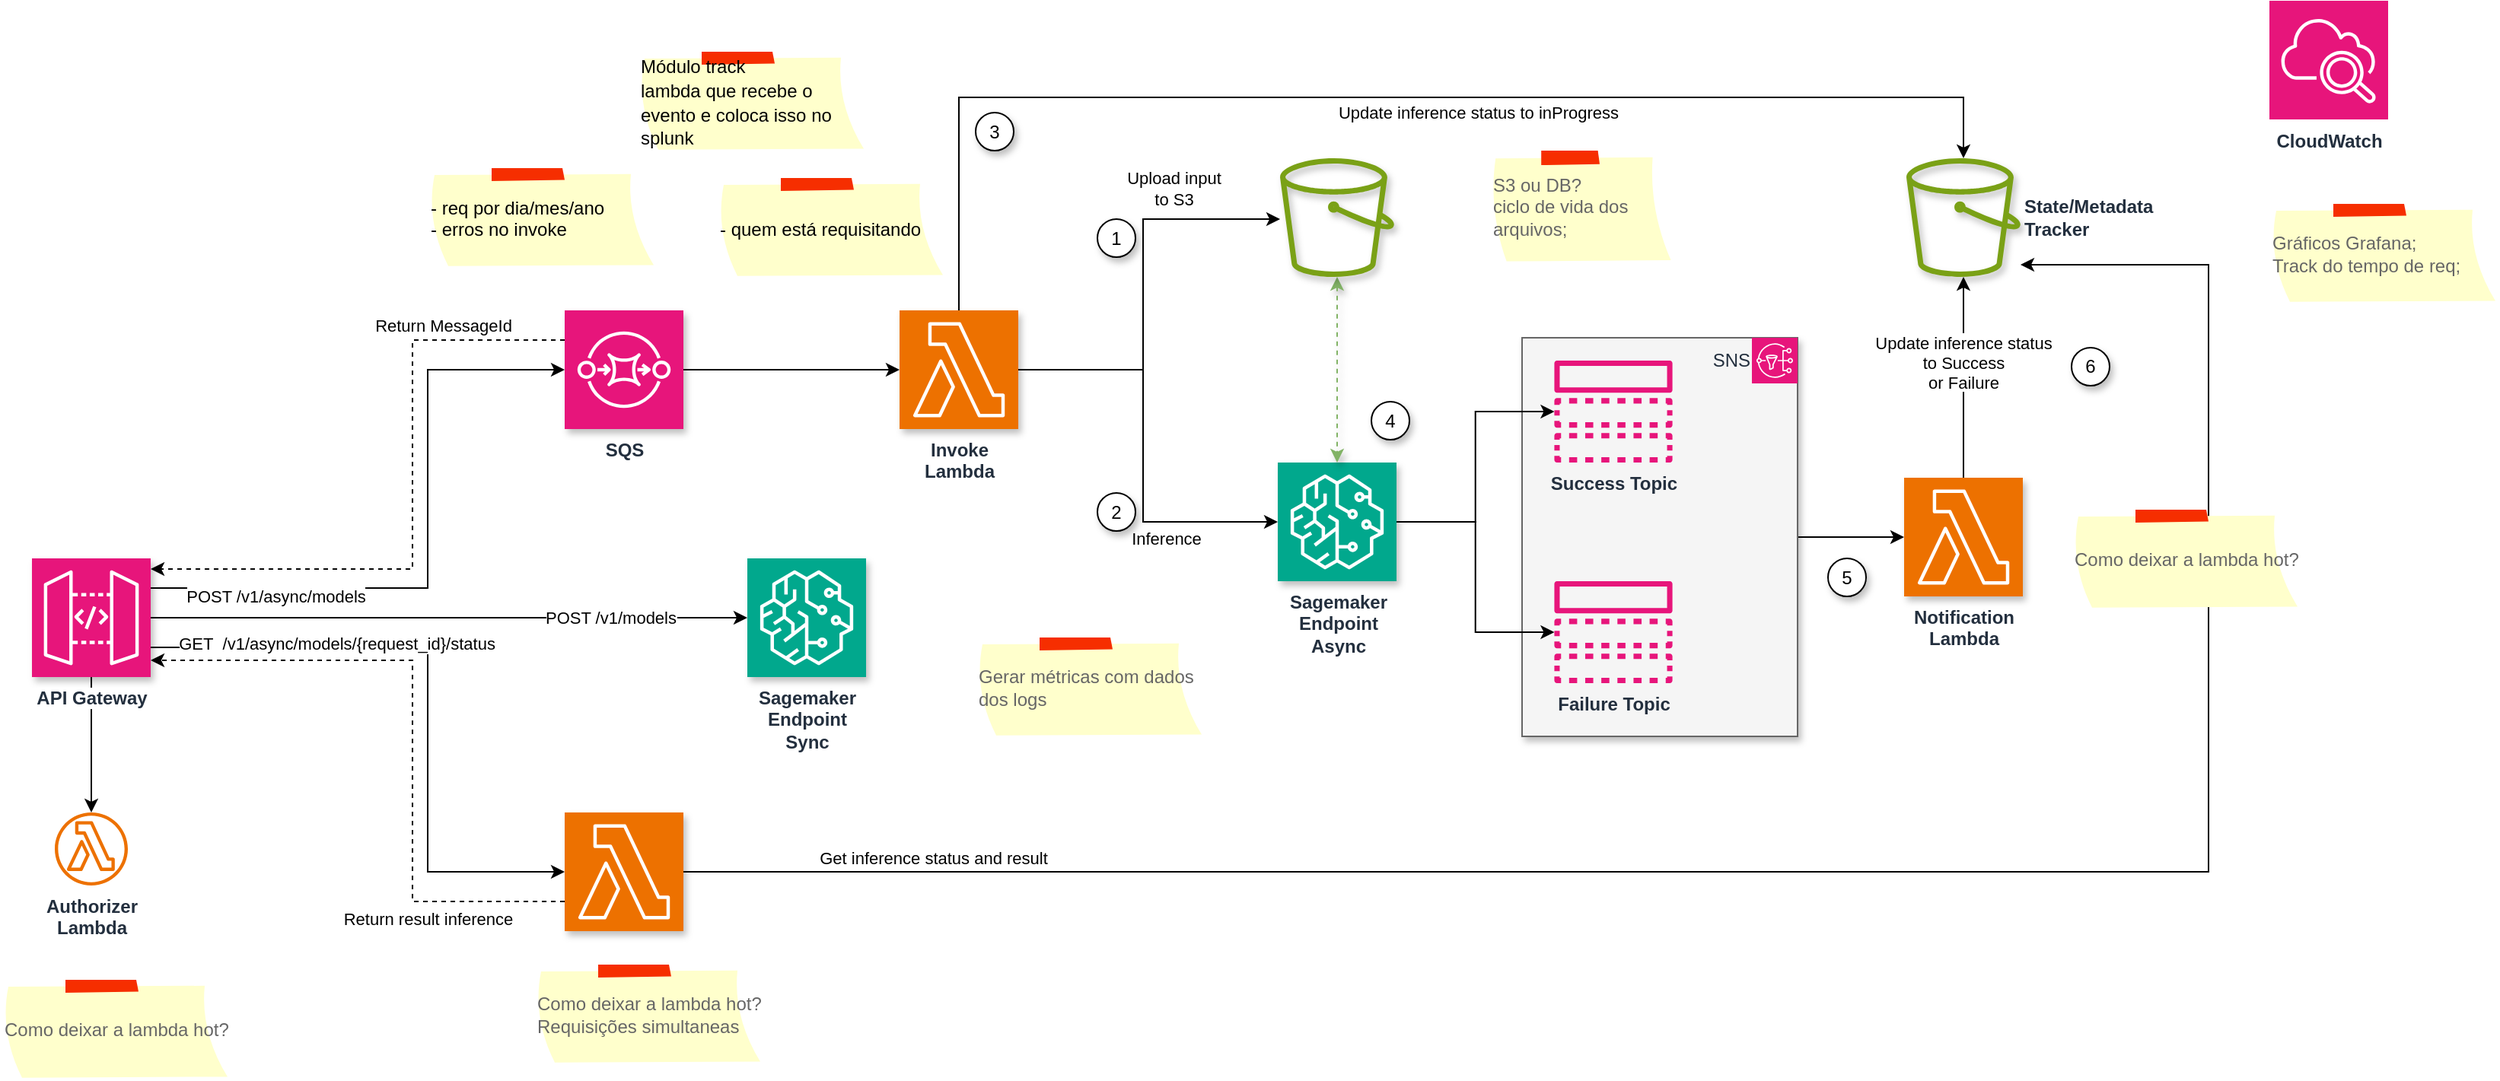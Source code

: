 <mxfile version="24.7.8">
  <diagram name="Page-1" id="ftTIlkondoRch5_XnVgU">
    <mxGraphModel dx="2390" dy="1230" grid="1" gridSize="10" guides="1" tooltips="1" connect="1" arrows="1" fold="1" page="1" pageScale="1" pageWidth="850" pageHeight="1100" math="0" shadow="0">
      <root>
        <mxCell id="0" />
        <mxCell id="1" parent="0" />
        <mxCell id="pWmndxZ335iQ5iDr9n0N-44" style="edgeStyle=orthogonalEdgeStyle;rounded=0;orthogonalLoop=1;jettySize=auto;html=1;" edge="1" parent="1" source="pWmndxZ335iQ5iDr9n0N-37" target="pWmndxZ335iQ5iDr9n0N-43">
          <mxGeometry relative="1" as="geometry" />
        </mxCell>
        <mxCell id="pWmndxZ335iQ5iDr9n0N-37" value="" style="rounded=0;whiteSpace=wrap;html=1;fillColor=#f5f5f5;fontColor=#333333;strokeColor=#666666;shadow=1;" vertex="1" parent="1">
          <mxGeometry x="1009" y="238" width="181" height="262" as="geometry" />
        </mxCell>
        <mxCell id="pWmndxZ335iQ5iDr9n0N-97" style="edgeStyle=orthogonalEdgeStyle;rounded=0;orthogonalLoop=1;jettySize=auto;html=1;" edge="1" parent="1" source="pWmndxZ335iQ5iDr9n0N-1" target="pWmndxZ335iQ5iDr9n0N-96">
          <mxGeometry relative="1" as="geometry" />
        </mxCell>
        <mxCell id="pWmndxZ335iQ5iDr9n0N-98" value="POST /v1/models" style="edgeLabel;html=1;align=center;verticalAlign=middle;resizable=0;points=[];" vertex="1" connectable="0" parent="pWmndxZ335iQ5iDr9n0N-97">
          <mxGeometry x="-0.143" y="-1" relative="1" as="geometry">
            <mxPoint x="134" y="-1" as="offset" />
          </mxGeometry>
        </mxCell>
        <mxCell id="pWmndxZ335iQ5iDr9n0N-143" style="edgeStyle=orthogonalEdgeStyle;rounded=0;orthogonalLoop=1;jettySize=auto;html=1;jumpStyle=none;" edge="1" parent="1" source="pWmndxZ335iQ5iDr9n0N-1" target="pWmndxZ335iQ5iDr9n0N-138">
          <mxGeometry relative="1" as="geometry" />
        </mxCell>
        <mxCell id="pWmndxZ335iQ5iDr9n0N-1" value="&lt;b&gt;API Gateway&lt;/b&gt;" style="sketch=0;outlineConnect=0;fontColor=#232F3E;gradientColor=none;fillColor=#E7157B;strokeColor=#ffffff;dashed=0;verticalLabelPosition=bottom;verticalAlign=top;align=center;html=1;fontSize=12;fontStyle=0;aspect=fixed;pointerEvents=1;shape=mxgraph.aws4.resourceIcon;points=[[0,0,0],[0.25,0,0],[0.5,0,0],[0.75,0,0],[1,0,0],[0,1,0],[0.25,1,0],[0.5,1,0],[0.75,1,0],[1,1,0],[0,0.25,0],[0,0.5,0],[0,0.75,0],[1,0.25,0],[1,0.5,0],[1,0.75,0]];resIcon=mxgraph.aws4.api_gateway;shadow=1;labelBackgroundColor=default;" vertex="1" parent="1">
          <mxGeometry x="30" y="383" width="78" height="78" as="geometry" />
        </mxCell>
        <mxCell id="pWmndxZ335iQ5iDr9n0N-30" style="edgeStyle=orthogonalEdgeStyle;rounded=0;orthogonalLoop=1;jettySize=auto;html=1;" edge="1" parent="1" source="pWmndxZ335iQ5iDr9n0N-4" target="pWmndxZ335iQ5iDr9n0N-6">
          <mxGeometry relative="1" as="geometry" />
        </mxCell>
        <mxCell id="pWmndxZ335iQ5iDr9n0N-4" value="&lt;b&gt;SQS&lt;/b&gt;" style="sketch=0;points=[[0,0,0],[0.25,0,0],[0.5,0,0],[0.75,0,0],[1,0,0],[0,1,0],[0.25,1,0],[0.5,1,0],[0.75,1,0],[1,1,0],[0,0.25,0],[0,0.5,0],[0,0.75,0],[1,0.25,0],[1,0.5,0],[1,0.75,0]];outlineConnect=0;fontColor=#232F3E;fillColor=#E7157B;strokeColor=#ffffff;dashed=0;verticalLabelPosition=bottom;verticalAlign=top;align=center;html=1;fontSize=12;fontStyle=0;aspect=fixed;shape=mxgraph.aws4.resourceIcon;resIcon=mxgraph.aws4.sqs;shadow=1;" vertex="1" parent="1">
          <mxGeometry x="380" y="220" width="78" height="78" as="geometry" />
        </mxCell>
        <mxCell id="pWmndxZ335iQ5iDr9n0N-33" style="edgeStyle=orthogonalEdgeStyle;rounded=0;orthogonalLoop=1;jettySize=auto;html=1;" edge="1" parent="1" source="pWmndxZ335iQ5iDr9n0N-6" target="pWmndxZ335iQ5iDr9n0N-31">
          <mxGeometry relative="1" as="geometry">
            <Array as="points">
              <mxPoint x="760" y="259" />
              <mxPoint x="760" y="160" />
            </Array>
          </mxGeometry>
        </mxCell>
        <mxCell id="pWmndxZ335iQ5iDr9n0N-35" value="Upload input&lt;div&gt;to S3&lt;/div&gt;" style="edgeLabel;html=1;align=center;verticalAlign=middle;resizable=0;points=[];" vertex="1" connectable="0" parent="pWmndxZ335iQ5iDr9n0N-33">
          <mxGeometry x="0.482" y="1" relative="1" as="geometry">
            <mxPoint y="-19" as="offset" />
          </mxGeometry>
        </mxCell>
        <mxCell id="pWmndxZ335iQ5iDr9n0N-52" style="edgeStyle=orthogonalEdgeStyle;rounded=0;orthogonalLoop=1;jettySize=auto;html=1;" edge="1" parent="1" source="pWmndxZ335iQ5iDr9n0N-6" target="pWmndxZ335iQ5iDr9n0N-50">
          <mxGeometry relative="1" as="geometry">
            <Array as="points">
              <mxPoint x="639" y="80" />
              <mxPoint x="1299" y="80" />
            </Array>
          </mxGeometry>
        </mxCell>
        <mxCell id="pWmndxZ335iQ5iDr9n0N-53" value="Update inference status to inProgress" style="edgeLabel;html=1;align=center;verticalAlign=middle;resizable=0;points=[];labelBorderColor=none;labelBackgroundColor=#ffffff;textShadow=0;" vertex="1" connectable="0" parent="pWmndxZ335iQ5iDr9n0N-52">
          <mxGeometry x="-0.034" y="2" relative="1" as="geometry">
            <mxPoint x="75" y="12" as="offset" />
          </mxGeometry>
        </mxCell>
        <mxCell id="pWmndxZ335iQ5iDr9n0N-6" value="&lt;b&gt;Invoke&lt;br&gt;Lambda&lt;/b&gt;" style="sketch=0;points=[[0,0,0],[0.25,0,0],[0.5,0,0],[0.75,0,0],[1,0,0],[0,1,0],[0.25,1,0],[0.5,1,0],[0.75,1,0],[1,1,0],[0,0.25,0],[0,0.5,0],[0,0.75,0],[1,0.25,0],[1,0.5,0],[1,0.75,0]];outlineConnect=0;fontColor=#232F3E;fillColor=#ED7100;strokeColor=#ffffff;dashed=0;verticalLabelPosition=bottom;verticalAlign=top;align=center;html=1;fontSize=12;fontStyle=0;aspect=fixed;shape=mxgraph.aws4.resourceIcon;resIcon=mxgraph.aws4.lambda;shadow=1;" vertex="1" parent="1">
          <mxGeometry x="600" y="220" width="78" height="78" as="geometry" />
        </mxCell>
        <mxCell id="pWmndxZ335iQ5iDr9n0N-40" style="edgeStyle=orthogonalEdgeStyle;rounded=0;orthogonalLoop=1;jettySize=auto;html=1;" edge="1" parent="1" source="pWmndxZ335iQ5iDr9n0N-13" target="pWmndxZ335iQ5iDr9n0N-38">
          <mxGeometry relative="1" as="geometry" />
        </mxCell>
        <mxCell id="pWmndxZ335iQ5iDr9n0N-41" style="edgeStyle=orthogonalEdgeStyle;rounded=0;orthogonalLoop=1;jettySize=auto;html=1;" edge="1" parent="1" source="pWmndxZ335iQ5iDr9n0N-13" target="pWmndxZ335iQ5iDr9n0N-39">
          <mxGeometry relative="1" as="geometry" />
        </mxCell>
        <mxCell id="pWmndxZ335iQ5iDr9n0N-13" value="&lt;b&gt;Sagemaker&lt;br&gt;Endpoint&lt;/b&gt;&lt;div&gt;&lt;b&gt;Async&lt;/b&gt;&lt;/div&gt;" style="sketch=0;points=[[0,0,0],[0.25,0,0],[0.5,0,0],[0.75,0,0],[1,0,0],[0,1,0],[0.25,1,0],[0.5,1,0],[0.75,1,0],[1,1,0],[0,0.25,0],[0,0.5,0],[0,0.75,0],[1,0.25,0],[1,0.5,0],[1,0.75,0]];outlineConnect=0;fontColor=#232F3E;fillColor=#01A88D;strokeColor=#ffffff;dashed=0;verticalLabelPosition=bottom;verticalAlign=top;align=center;html=1;fontSize=12;fontStyle=0;aspect=fixed;shape=mxgraph.aws4.resourceIcon;resIcon=mxgraph.aws4.sagemaker;shadow=1;" vertex="1" parent="1">
          <mxGeometry x="848.5" y="320" width="78" height="78" as="geometry" />
        </mxCell>
        <mxCell id="pWmndxZ335iQ5iDr9n0N-32" style="edgeStyle=orthogonalEdgeStyle;rounded=0;orthogonalLoop=1;jettySize=auto;html=1;startArrow=classic;startFill=1;dashed=1;fillColor=#d5e8d4;strokeColor=#82b366;shadow=1;" edge="1" parent="1" source="pWmndxZ335iQ5iDr9n0N-31" target="pWmndxZ335iQ5iDr9n0N-13">
          <mxGeometry relative="1" as="geometry" />
        </mxCell>
        <mxCell id="pWmndxZ335iQ5iDr9n0N-31" value="" style="sketch=0;outlineConnect=0;fontColor=#232F3E;gradientColor=none;fillColor=#7AA116;strokeColor=none;dashed=0;verticalLabelPosition=bottom;verticalAlign=top;align=center;html=1;fontSize=12;fontStyle=0;aspect=fixed;pointerEvents=1;shape=mxgraph.aws4.bucket;shadow=1;" vertex="1" parent="1">
          <mxGeometry x="850" y="120" width="75" height="78" as="geometry" />
        </mxCell>
        <mxCell id="pWmndxZ335iQ5iDr9n0N-34" style="edgeStyle=orthogonalEdgeStyle;rounded=0;orthogonalLoop=1;jettySize=auto;html=1;entryX=0;entryY=0.5;entryDx=0;entryDy=0;entryPerimeter=0;" edge="1" parent="1" source="pWmndxZ335iQ5iDr9n0N-6" target="pWmndxZ335iQ5iDr9n0N-13">
          <mxGeometry relative="1" as="geometry">
            <Array as="points">
              <mxPoint x="760" y="259" />
              <mxPoint x="760" y="359" />
            </Array>
          </mxGeometry>
        </mxCell>
        <mxCell id="pWmndxZ335iQ5iDr9n0N-36" value="Inference" style="edgeLabel;html=1;align=center;verticalAlign=middle;resizable=0;points=[];" vertex="1" connectable="0" parent="pWmndxZ335iQ5iDr9n0N-34">
          <mxGeometry x="0.454" relative="1" as="geometry">
            <mxPoint y="11" as="offset" />
          </mxGeometry>
        </mxCell>
        <mxCell id="pWmndxZ335iQ5iDr9n0N-38" value="&lt;b&gt;Success Topic&lt;/b&gt;" style="sketch=0;outlineConnect=0;fontColor=#232F3E;gradientColor=none;fillColor=#E7157B;strokeColor=none;dashed=0;verticalLabelPosition=bottom;verticalAlign=top;align=center;html=1;fontSize=12;fontStyle=0;aspect=fixed;pointerEvents=1;shape=mxgraph.aws4.topic;" vertex="1" parent="1">
          <mxGeometry x="1030" y="253" width="78" height="67" as="geometry" />
        </mxCell>
        <mxCell id="pWmndxZ335iQ5iDr9n0N-39" value="&lt;b&gt;Failure Topic&lt;/b&gt;" style="sketch=0;outlineConnect=0;fontColor=#232F3E;gradientColor=none;fillColor=#E7157B;strokeColor=none;dashed=0;verticalLabelPosition=bottom;verticalAlign=top;align=center;html=1;fontSize=12;fontStyle=0;aspect=fixed;pointerEvents=1;shape=mxgraph.aws4.topic;" vertex="1" parent="1">
          <mxGeometry x="1030" y="398" width="78" height="67" as="geometry" />
        </mxCell>
        <mxCell id="pWmndxZ335iQ5iDr9n0N-42" value="SNS" style="sketch=0;outlineConnect=0;fontColor=#232F3E;fillColor=#E7157B;strokeColor=#ffffff;dashed=0;verticalLabelPosition=middle;verticalAlign=middle;align=right;html=1;fontSize=12;fontStyle=0;aspect=fixed;shape=mxgraph.aws4.resourceIcon;resIcon=mxgraph.aws4.sns;points=[[0,0,0],[0.25,0,0],[0.5,0,0],[0.75,0,0],[1,0,0],[0,1,0],[0.25,1,0],[0.5,1,0],[0.75,1,0],[1,1,0],[0,0.25,0],[0,0.5,0],[0,0.75,0],[1,0.25,0],[1,0.5,0],[1,0.75,0]];labelPosition=left;" vertex="1" parent="1">
          <mxGeometry x="1160" y="238" width="30" height="30" as="geometry" />
        </mxCell>
        <mxCell id="pWmndxZ335iQ5iDr9n0N-60" style="edgeStyle=orthogonalEdgeStyle;rounded=0;orthogonalLoop=1;jettySize=auto;html=1;" edge="1" parent="1" source="pWmndxZ335iQ5iDr9n0N-43" target="pWmndxZ335iQ5iDr9n0N-50">
          <mxGeometry relative="1" as="geometry" />
        </mxCell>
        <mxCell id="pWmndxZ335iQ5iDr9n0N-61" value="Update inference status&#xa;to Success&#xa;or Failure" style="edgeLabel;align=center;verticalAlign=middle;resizable=0;points=[];" vertex="1" connectable="0" parent="pWmndxZ335iQ5iDr9n0N-60">
          <mxGeometry x="0.208" y="-1" relative="1" as="geometry">
            <mxPoint x="-1" y="3" as="offset" />
          </mxGeometry>
        </mxCell>
        <mxCell id="pWmndxZ335iQ5iDr9n0N-43" value="&lt;b&gt;Notification&lt;br&gt;Lambda&lt;/b&gt;" style="sketch=0;points=[[0,0,0],[0.25,0,0],[0.5,0,0],[0.75,0,0],[1,0,0],[0,1,0],[0.25,1,0],[0.5,1,0],[0.75,1,0],[1,1,0],[0,0.25,0],[0,0.5,0],[0,0.75,0],[1,0.25,0],[1,0.5,0],[1,0.75,0]];outlineConnect=0;fontColor=#232F3E;fillColor=#ED7100;strokeColor=#ffffff;dashed=0;verticalLabelPosition=bottom;verticalAlign=top;align=center;html=1;fontSize=12;fontStyle=0;aspect=fixed;shape=mxgraph.aws4.resourceIcon;resIcon=mxgraph.aws4.lambda;shadow=1;" vertex="1" parent="1">
          <mxGeometry x="1260" y="330" width="78" height="78" as="geometry" />
        </mxCell>
        <mxCell id="pWmndxZ335iQ5iDr9n0N-50" value="&lt;b&gt;State/Metadata&lt;br&gt;Tracker&lt;/b&gt;" style="sketch=0;outlineConnect=0;fontColor=#232F3E;gradientColor=none;fillColor=#7AA116;strokeColor=none;dashed=0;verticalLabelPosition=middle;verticalAlign=middle;align=left;html=1;fontSize=12;fontStyle=0;aspect=fixed;pointerEvents=1;shape=mxgraph.aws4.bucket;labelPosition=right;shadow=1;" vertex="1" parent="1">
          <mxGeometry x="1261.5" y="120" width="75" height="78" as="geometry" />
        </mxCell>
        <mxCell id="pWmndxZ335iQ5iDr9n0N-54" value="1" style="ellipse;whiteSpace=wrap;html=1;aspect=fixed;textShadow=0;shadow=1;" vertex="1" parent="1">
          <mxGeometry x="730" y="160" width="25" height="25" as="geometry" />
        </mxCell>
        <mxCell id="pWmndxZ335iQ5iDr9n0N-55" value="2" style="ellipse;whiteSpace=wrap;html=1;aspect=fixed;textShadow=0;shadow=1;" vertex="1" parent="1">
          <mxGeometry x="730" y="340" width="25" height="25" as="geometry" />
        </mxCell>
        <mxCell id="pWmndxZ335iQ5iDr9n0N-56" value="3" style="ellipse;whiteSpace=wrap;html=1;aspect=fixed;textShadow=0;shadow=1;" vertex="1" parent="1">
          <mxGeometry x="650" y="90" width="25" height="25" as="geometry" />
        </mxCell>
        <mxCell id="pWmndxZ335iQ5iDr9n0N-57" value="4" style="ellipse;whiteSpace=wrap;html=1;aspect=fixed;textShadow=0;shadow=1;" vertex="1" parent="1">
          <mxGeometry x="910" y="280" width="25" height="25" as="geometry" />
        </mxCell>
        <mxCell id="pWmndxZ335iQ5iDr9n0N-58" value="5" style="ellipse;whiteSpace=wrap;html=1;aspect=fixed;textShadow=0;shadow=1;" vertex="1" parent="1">
          <mxGeometry x="1210" y="383" width="25" height="25" as="geometry" />
        </mxCell>
        <mxCell id="pWmndxZ335iQ5iDr9n0N-59" value="6" style="ellipse;whiteSpace=wrap;html=1;aspect=fixed;textShadow=0;shadow=1;" vertex="1" parent="1">
          <mxGeometry x="1370" y="244.5" width="25" height="25" as="geometry" />
        </mxCell>
        <mxCell id="pWmndxZ335iQ5iDr9n0N-70" style="edgeStyle=orthogonalEdgeStyle;rounded=0;orthogonalLoop=1;jettySize=auto;html=1;" edge="1" parent="1" source="pWmndxZ335iQ5iDr9n0N-68" target="pWmndxZ335iQ5iDr9n0N-50">
          <mxGeometry relative="1" as="geometry">
            <Array as="points">
              <mxPoint x="1460" y="589" />
              <mxPoint x="1460" y="190" />
            </Array>
          </mxGeometry>
        </mxCell>
        <mxCell id="pWmndxZ335iQ5iDr9n0N-89" value="Get inference status and result" style="edgeLabel;html=1;align=center;verticalAlign=middle;resizable=0;points=[];" vertex="1" connectable="0" parent="pWmndxZ335iQ5iDr9n0N-70">
          <mxGeometry x="-0.823" y="-1" relative="1" as="geometry">
            <mxPoint x="29" y="-10" as="offset" />
          </mxGeometry>
        </mxCell>
        <mxCell id="pWmndxZ335iQ5iDr9n0N-68" value="" style="sketch=0;points=[[0,0,0],[0.25,0,0],[0.5,0,0],[0.75,0,0],[1,0,0],[0,1,0],[0.25,1,0],[0.5,1,0],[0.75,1,0],[1,1,0],[0,0.25,0],[0,0.5,0],[0,0.75,0],[1,0.25,0],[1,0.5,0],[1,0.75,0]];outlineConnect=0;fontColor=#232F3E;fillColor=#ED7100;strokeColor=#ffffff;dashed=0;verticalLabelPosition=bottom;verticalAlign=top;align=center;html=1;fontSize=12;fontStyle=0;aspect=fixed;shape=mxgraph.aws4.resourceIcon;resIcon=mxgraph.aws4.lambda;shadow=1;" vertex="1" parent="1">
          <mxGeometry x="380" y="550" width="78" height="78" as="geometry" />
        </mxCell>
        <mxCell id="pWmndxZ335iQ5iDr9n0N-73" style="edgeStyle=orthogonalEdgeStyle;rounded=0;orthogonalLoop=1;jettySize=auto;html=1;exitX=1;exitY=0.75;exitDx=0;exitDy=0;exitPerimeter=0;entryX=0;entryY=0.5;entryDx=0;entryDy=0;entryPerimeter=0;" edge="1" parent="1" source="pWmndxZ335iQ5iDr9n0N-1" target="pWmndxZ335iQ5iDr9n0N-68">
          <mxGeometry relative="1" as="geometry">
            <Array as="points">
              <mxPoint x="290" y="442" />
              <mxPoint x="290" y="589" />
            </Array>
          </mxGeometry>
        </mxCell>
        <mxCell id="pWmndxZ335iQ5iDr9n0N-80" value="GET&amp;nbsp; /v1/async/models/{request_id}/status" style="edgeLabel;html=1;align=center;verticalAlign=middle;resizable=0;points=[];" vertex="1" connectable="0" parent="pWmndxZ335iQ5iDr9n0N-73">
          <mxGeometry x="-0.82" relative="1" as="geometry">
            <mxPoint x="84" y="-3" as="offset" />
          </mxGeometry>
        </mxCell>
        <mxCell id="pWmndxZ335iQ5iDr9n0N-74" style="edgeStyle=orthogonalEdgeStyle;rounded=0;orthogonalLoop=1;jettySize=auto;html=1;exitX=0;exitY=0.75;exitDx=0;exitDy=0;exitPerimeter=0;dashed=1;" edge="1" parent="1" source="pWmndxZ335iQ5iDr9n0N-68" target="pWmndxZ335iQ5iDr9n0N-1">
          <mxGeometry relative="1" as="geometry">
            <Array as="points">
              <mxPoint x="280" y="609" />
              <mxPoint x="280" y="450" />
            </Array>
          </mxGeometry>
        </mxCell>
        <mxCell id="pWmndxZ335iQ5iDr9n0N-84" value="Return result inference" style="edgeLabel;html=1;align=center;verticalAlign=middle;resizable=0;points=[];" vertex="1" connectable="0" parent="pWmndxZ335iQ5iDr9n0N-74">
          <mxGeometry x="-0.306" y="2" relative="1" as="geometry">
            <mxPoint x="12" y="61" as="offset" />
          </mxGeometry>
        </mxCell>
        <mxCell id="pWmndxZ335iQ5iDr9n0N-77" style="edgeStyle=orthogonalEdgeStyle;rounded=0;orthogonalLoop=1;jettySize=auto;html=1;exitX=1;exitY=0.25;exitDx=0;exitDy=0;exitPerimeter=0;entryX=0;entryY=0.5;entryDx=0;entryDy=0;entryPerimeter=0;" edge="1" parent="1" source="pWmndxZ335iQ5iDr9n0N-1" target="pWmndxZ335iQ5iDr9n0N-4">
          <mxGeometry relative="1" as="geometry">
            <Array as="points">
              <mxPoint x="290" y="403" />
              <mxPoint x="290" y="259" />
            </Array>
          </mxGeometry>
        </mxCell>
        <mxCell id="pWmndxZ335iQ5iDr9n0N-79" value="POST /v1/async/models" style="edgeLabel;html=1;align=center;verticalAlign=middle;resizable=0;points=[];" vertex="1" connectable="0" parent="pWmndxZ335iQ5iDr9n0N-77">
          <mxGeometry x="-0.792" relative="1" as="geometry">
            <mxPoint x="39" y="5" as="offset" />
          </mxGeometry>
        </mxCell>
        <mxCell id="pWmndxZ335iQ5iDr9n0N-78" style="edgeStyle=orthogonalEdgeStyle;rounded=0;orthogonalLoop=1;jettySize=auto;html=1;exitX=0;exitY=0.25;exitDx=0;exitDy=0;exitPerimeter=0;dashed=1;" edge="1" parent="1" source="pWmndxZ335iQ5iDr9n0N-4" target="pWmndxZ335iQ5iDr9n0N-1">
          <mxGeometry relative="1" as="geometry">
            <Array as="points">
              <mxPoint x="280" y="240" />
              <mxPoint x="280" y="390" />
            </Array>
          </mxGeometry>
        </mxCell>
        <mxCell id="pWmndxZ335iQ5iDr9n0N-83" value="Return MessageId" style="edgeLabel;html=1;align=center;verticalAlign=middle;resizable=0;points=[];" vertex="1" connectable="0" parent="pWmndxZ335iQ5iDr9n0N-78">
          <mxGeometry x="0.777" relative="1" as="geometry">
            <mxPoint x="145" y="-160" as="offset" />
          </mxGeometry>
        </mxCell>
        <mxCell id="pWmndxZ335iQ5iDr9n0N-96" value="&lt;b&gt;Sagemaker&lt;br&gt;Endpoint&lt;/b&gt;&lt;div&gt;&lt;b&gt;Sync&lt;/b&gt;&lt;/div&gt;" style="sketch=0;points=[[0,0,0],[0.25,0,0],[0.5,0,0],[0.75,0,0],[1,0,0],[0,1,0],[0.25,1,0],[0.5,1,0],[0.75,1,0],[1,1,0],[0,0.25,0],[0,0.5,0],[0,0.75,0],[1,0.25,0],[1,0.5,0],[1,0.75,0]];outlineConnect=0;fontColor=#232F3E;fillColor=#01A88D;strokeColor=#ffffff;dashed=0;verticalLabelPosition=bottom;verticalAlign=top;align=center;html=1;fontSize=12;fontStyle=0;aspect=fixed;shape=mxgraph.aws4.resourceIcon;resIcon=mxgraph.aws4.sagemaker;shadow=1;" vertex="1" parent="1">
          <mxGeometry x="500" y="383" width="78" height="78" as="geometry" />
        </mxCell>
        <mxCell id="pWmndxZ335iQ5iDr9n0N-101" value="&lt;b&gt;CloudWatch&lt;/b&gt;" style="sketch=0;points=[[0,0,0],[0.25,0,0],[0.5,0,0],[0.75,0,0],[1,0,0],[0,1,0],[0.25,1,0],[0.5,1,0],[0.75,1,0],[1,1,0],[0,0.25,0],[0,0.5,0],[0,0.75,0],[1,0.25,0],[1,0.5,0],[1,0.75,0]];points=[[0,0,0],[0.25,0,0],[0.5,0,0],[0.75,0,0],[1,0,0],[0,1,0],[0.25,1,0],[0.5,1,0],[0.75,1,0],[1,1,0],[0,0.25,0],[0,0.5,0],[0,0.75,0],[1,0.25,0],[1,0.5,0],[1,0.75,0]];outlineConnect=0;fontColor=#232F3E;fillColor=#E7157B;strokeColor=#ffffff;dashed=0;verticalLabelPosition=bottom;verticalAlign=top;align=center;html=1;fontSize=12;fontStyle=0;aspect=fixed;shape=mxgraph.aws4.resourceIcon;resIcon=mxgraph.aws4.cloudwatch_2;" vertex="1" parent="1">
          <mxGeometry x="1500" y="16.5" width="78" height="78" as="geometry" />
        </mxCell>
        <mxCell id="pWmndxZ335iQ5iDr9n0N-132" value="&lt;font style=&quot;font-size: 12px;&quot;&gt;S3 ou DB?&lt;/font&gt;&lt;div style=&quot;font-size: 12px;&quot;&gt;ciclo de vida dos arquivos;&lt;/div&gt;" style="strokeWidth=1;shadow=0;dashed=0;align=left;html=1;shape=mxgraph.mockup.text.stickyNote2;fontColor=#666666;mainText=;fontSize=12;whiteSpace=wrap;fillColor=#ffffcc;strokeColor=#F62E00;" vertex="1" parent="1">
          <mxGeometry x="988" y="115" width="120" height="73.5" as="geometry" />
        </mxCell>
        <mxCell id="pWmndxZ335iQ5iDr9n0N-133" value="Gerar métricas com dados dos logs" style="strokeWidth=1;shadow=0;dashed=0;align=left;html=1;shape=mxgraph.mockup.text.stickyNote2;fontColor=#666666;mainText=;fontSize=12;whiteSpace=wrap;fillColor=#ffffcc;strokeColor=#F62E00;" vertex="1" parent="1">
          <mxGeometry x="650" y="435" width="150" height="65" as="geometry" />
        </mxCell>
        <mxCell id="pWmndxZ335iQ5iDr9n0N-134" value="Como deixar a lambda hot?" style="strokeWidth=1;shadow=0;dashed=0;align=left;html=1;shape=mxgraph.mockup.text.stickyNote2;fontColor=#666666;mainText=;fontSize=12;whiteSpace=wrap;fillColor=#ffffcc;strokeColor=#F62E00;" vertex="1" parent="1">
          <mxGeometry x="1370" y="351" width="150" height="65" as="geometry" />
        </mxCell>
        <mxCell id="pWmndxZ335iQ5iDr9n0N-135" value="Como deixar a lambda hot?&lt;div&gt;Requisições simultaneas&lt;br&gt;&lt;/div&gt;" style="strokeWidth=1;shadow=0;dashed=0;align=left;html=1;shape=mxgraph.mockup.text.stickyNote2;fontColor=#666666;mainText=;fontSize=12;whiteSpace=wrap;fillColor=#ffffcc;strokeColor=#F62E00;" vertex="1" parent="1">
          <mxGeometry x="360" y="650" width="150" height="65" as="geometry" />
        </mxCell>
        <mxCell id="pWmndxZ335iQ5iDr9n0N-136" value="&lt;span style=&quot;color: rgb(0, 0, 0); font-size: 12px;&quot;&gt;- req por dia/mes/ano&lt;/span&gt;&lt;div style=&quot;color: rgb(0, 0, 0); font-size: 12px;&quot;&gt;- erros no invoke&lt;/div&gt;" style="strokeWidth=1;shadow=0;dashed=0;align=left;html=1;shape=mxgraph.mockup.text.stickyNote2;fontColor=#666666;mainText=;fontSize=13;whiteSpace=wrap;fillColor=#ffffcc;strokeColor=#F62E00;" vertex="1" parent="1">
          <mxGeometry x="290" y="126.5" width="150" height="65" as="geometry" />
        </mxCell>
        <mxCell id="pWmndxZ335iQ5iDr9n0N-137" value="&lt;span style=&quot;color: rgb(0, 0, 0); font-size: 12px;&quot;&gt;- quem está requisitando&lt;/span&gt;" style="strokeWidth=1;shadow=0;dashed=0;align=left;html=1;shape=mxgraph.mockup.text.stickyNote2;fontColor=#666666;mainText=;fontSize=13;whiteSpace=wrap;fillColor=#ffffcc;strokeColor=#F62E00;" vertex="1" parent="1">
          <mxGeometry x="480" y="133" width="150" height="65" as="geometry" />
        </mxCell>
        <mxCell id="pWmndxZ335iQ5iDr9n0N-138" value="&lt;b&gt;Authorizer&lt;br&gt;Lambda&lt;/b&gt;" style="sketch=0;outlineConnect=0;fontColor=#232F3E;gradientColor=none;fillColor=#ED7100;strokeColor=none;dashed=0;verticalLabelPosition=bottom;verticalAlign=top;align=center;html=1;fontSize=12;fontStyle=0;aspect=fixed;pointerEvents=1;shape=mxgraph.aws4.lambda_function;" vertex="1" parent="1">
          <mxGeometry x="45" y="550" width="48" height="48" as="geometry" />
        </mxCell>
        <mxCell id="pWmndxZ335iQ5iDr9n0N-144" value="Como deixar a lambda hot?" style="strokeWidth=1;shadow=0;dashed=0;align=left;html=1;shape=mxgraph.mockup.text.stickyNote2;fontColor=#666666;mainText=;fontSize=12;whiteSpace=wrap;fillColor=#ffffcc;strokeColor=#F62E00;" vertex="1" parent="1">
          <mxGeometry x="10" y="660" width="150" height="65" as="geometry" />
        </mxCell>
        <mxCell id="pWmndxZ335iQ5iDr9n0N-146" value="Gráficos Grafana;&lt;div&gt;Track do tempo de req;&lt;/div&gt;" style="strokeWidth=1;shadow=0;dashed=0;align=left;html=1;shape=mxgraph.mockup.text.stickyNote2;fontColor=#666666;mainText=;fontSize=12;whiteSpace=wrap;fillColor=#ffffcc;strokeColor=#F62E00;" vertex="1" parent="1">
          <mxGeometry x="1500" y="150" width="150" height="65" as="geometry" />
        </mxCell>
        <mxCell id="pWmndxZ335iQ5iDr9n0N-149" value="&lt;font color=&quot;#000000&quot;&gt;&lt;span style=&quot;font-size: 12px;&quot;&gt;Módulo track&lt;/span&gt;&lt;/font&gt;&lt;div&gt;&lt;font color=&quot;#000000&quot;&gt;&lt;span style=&quot;font-size: 12px;&quot;&gt;lambda que recebe o evento e coloca isso no splunk&lt;/span&gt;&lt;/font&gt;&lt;/div&gt;" style="strokeWidth=1;shadow=0;dashed=0;align=left;html=1;shape=mxgraph.mockup.text.stickyNote2;fontColor=#666666;mainText=;fontSize=13;whiteSpace=wrap;fillColor=#ffffcc;strokeColor=#F62E00;" vertex="1" parent="1">
          <mxGeometry x="428" y="50" width="150" height="65" as="geometry" />
        </mxCell>
      </root>
    </mxGraphModel>
  </diagram>
</mxfile>
